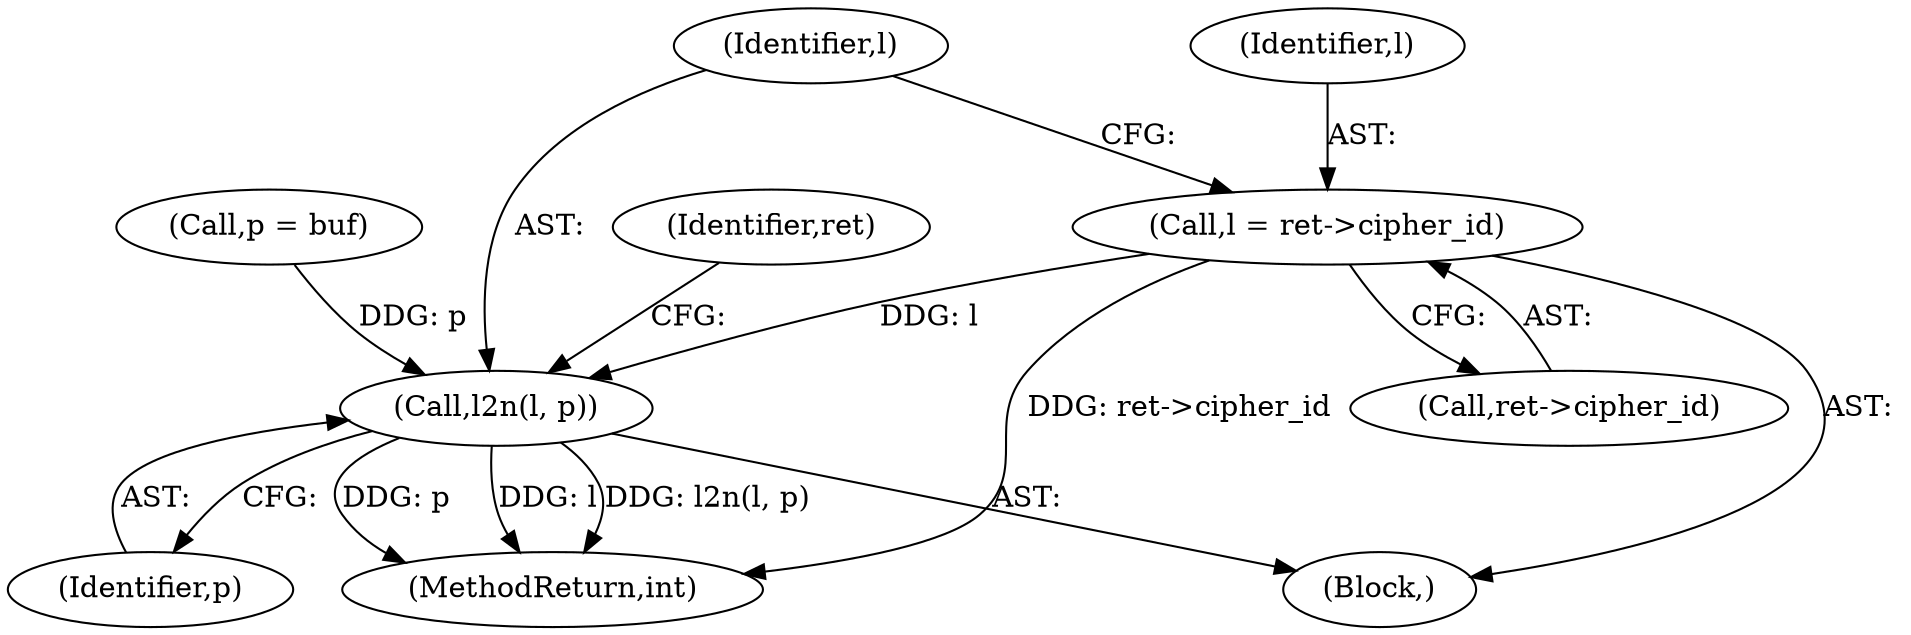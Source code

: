 digraph "0_openssl_a004e72b95835136d3f1ea90517f706c24c03da7_0@pointer" {
"1000382" [label="(Call,l = ret->cipher_id)"];
"1000387" [label="(Call,l2n(l, p))"];
"1000375" [label="(Block,)"];
"1000389" [label="(Identifier,p)"];
"1000394" [label="(Identifier,ret)"];
"1000387" [label="(Call,l2n(l, p))"];
"1000382" [label="(Call,l = ret->cipher_id)"];
"1000379" [label="(Call,p = buf)"];
"1000516" [label="(MethodReturn,int)"];
"1000388" [label="(Identifier,l)"];
"1000384" [label="(Call,ret->cipher_id)"];
"1000383" [label="(Identifier,l)"];
"1000382" -> "1000375"  [label="AST: "];
"1000382" -> "1000384"  [label="CFG: "];
"1000383" -> "1000382"  [label="AST: "];
"1000384" -> "1000382"  [label="AST: "];
"1000388" -> "1000382"  [label="CFG: "];
"1000382" -> "1000516"  [label="DDG: ret->cipher_id"];
"1000382" -> "1000387"  [label="DDG: l"];
"1000387" -> "1000375"  [label="AST: "];
"1000387" -> "1000389"  [label="CFG: "];
"1000388" -> "1000387"  [label="AST: "];
"1000389" -> "1000387"  [label="AST: "];
"1000394" -> "1000387"  [label="CFG: "];
"1000387" -> "1000516"  [label="DDG: p"];
"1000387" -> "1000516"  [label="DDG: l"];
"1000387" -> "1000516"  [label="DDG: l2n(l, p)"];
"1000379" -> "1000387"  [label="DDG: p"];
}
